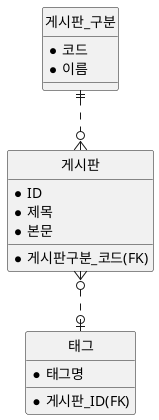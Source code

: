 @startuml
hide circle

skinparam linetype ortho

entity "게시판_구분" as e01 {
  *코드
  *이름
}

entity "게시판" as e02 {
  *게시판구분_코드(FK)
  *ID  
  *제목
  *본문
}

entity "태그" as e03 {
  *게시판_ID(FK)  
  *태그명
}

e01 ||..o{ e02
e02 }o..o| e03

@enduml
